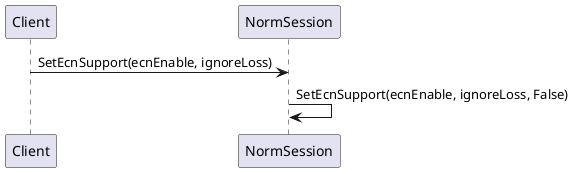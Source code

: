 @startuml
Client -> NormSession : SetEcnSupport(ecnEnable, ignoreLoss)
NormSession -> NormSession : SetEcnSupport(ecnEnable, ignoreLoss, False)
@enduml